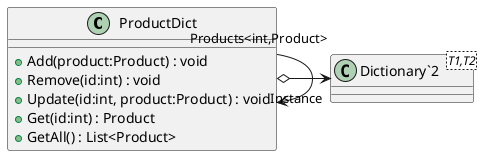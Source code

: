 @startuml
class ProductDict {
    + Add(product:Product) : void
    + Remove(id:int) : void
    + Update(id:int, product:Product) : void
    + Get(id:int) : Product
    + GetAll() : List<Product>
}
class "Dictionary`2"<T1,T2> {
}
ProductDict --> "Instance" ProductDict
ProductDict o-> "Products<int,Product>" "Dictionary`2"
@enduml
